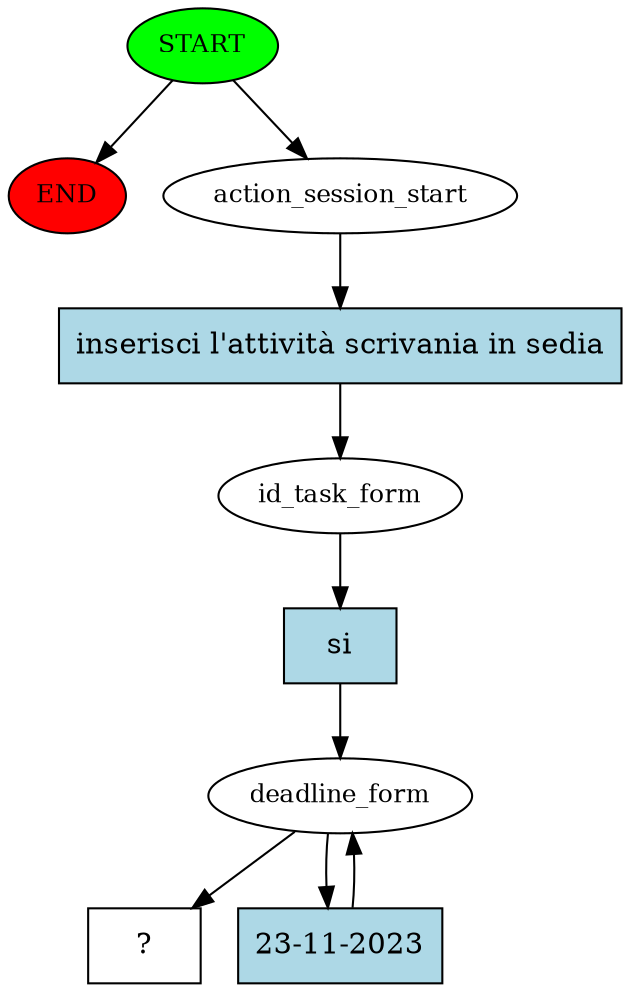 digraph  {
0 [class="start active", fillcolor=green, fontsize=12, label=START, style=filled];
"-1" [class=end, fillcolor=red, fontsize=12, label=END, style=filled];
1 [class=active, fontsize=12, label=action_session_start];
2 [class=active, fontsize=12, label=id_task_form];
3 [class=active, fontsize=12, label=deadline_form];
5 [class="intent dashed active", label="  ?  ", shape=rect];
6 [class="intent active", fillcolor=lightblue, label="inserisci l'attività scrivania in sedia", shape=rect, style=filled];
7 [class="intent active", fillcolor=lightblue, label=si, shape=rect, style=filled];
8 [class="intent active", fillcolor=lightblue, label="23-11-2023", shape=rect, style=filled];
0 -> "-1"  [class="", key=NONE, label=""];
0 -> 1  [class=active, key=NONE, label=""];
1 -> 6  [class=active, key=0];
2 -> 7  [class=active, key=0];
3 -> 5  [class=active, key=NONE, label=""];
3 -> 8  [class=active, key=0];
6 -> 2  [class=active, key=0];
7 -> 3  [class=active, key=0];
8 -> 3  [class=active, key=0];
}
